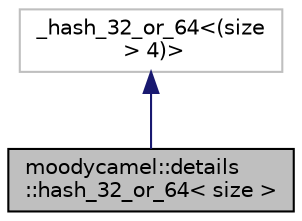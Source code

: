 digraph "moodycamel::details::hash_32_or_64&lt; size &gt;"
{
 // LATEX_PDF_SIZE
  edge [fontname="Helvetica",fontsize="10",labelfontname="Helvetica",labelfontsize="10"];
  node [fontname="Helvetica",fontsize="10",shape=record];
  Node1 [label="moodycamel::details\l::hash_32_or_64\< size \>",height=0.2,width=0.4,color="black", fillcolor="grey75", style="filled", fontcolor="black",tooltip=" "];
  Node2 -> Node1 [dir="back",color="midnightblue",fontsize="10",style="solid",fontname="Helvetica"];
  Node2 [label="_hash_32_or_64\<(size\l \> 4)\>",height=0.2,width=0.4,color="grey75", fillcolor="white", style="filled",tooltip=" "];
}
